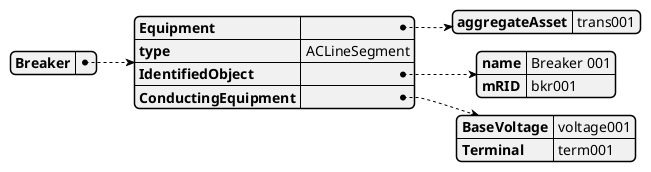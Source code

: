 @startjson
{
  "Breaker": {
    "Equipment": {
      "aggregateAsset": "trans001"
    },
    "type": "ACLineSegment",
    "IdentifiedObject": {
      "name": "Breaker 001",
      "mRID": "bkr001"
    },
    "ConductingEquipment": {
      "BaseVoltage": "voltage001",
      "Terminal": "term001"
    }
  }
}
@endjson
